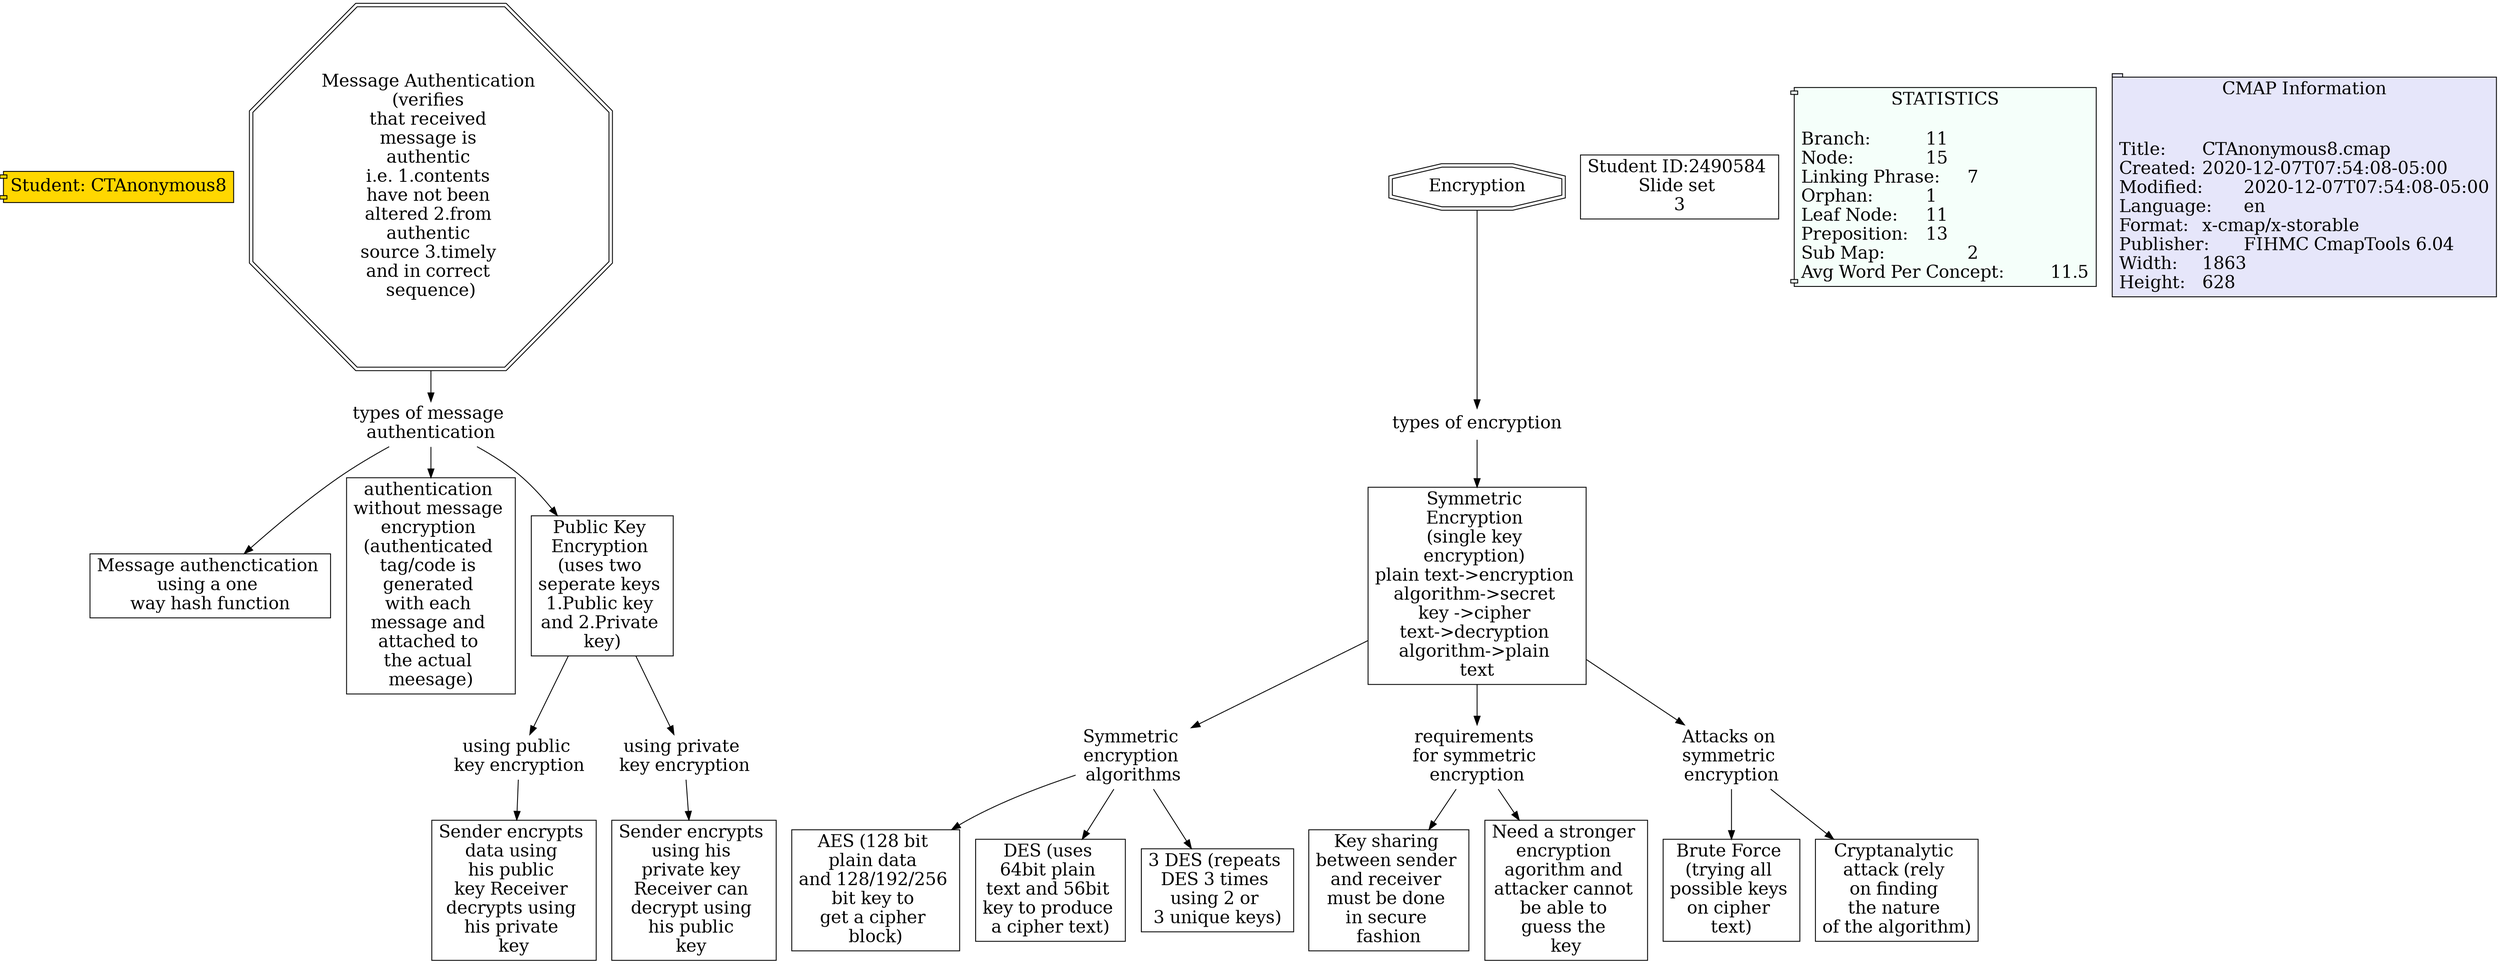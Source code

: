 // The Round Table
digraph {
	Student [label="Student: CTAnonymous8" fillcolor=gold fontsize=20 shape=component style=filled]
	"1RS0M1JFY-THP30K-3LD" [label="using public 
key encryption
" fontsize=20 shape=none]
	"1RS0M1JFY-1JPST5-3L9" [label="Sender encrypts 
data using 
his public 
key Receiver 
decrypts using 
his private 
key" fillcolor=white fontsize=20 shape=rect style=filled]
	"1RS0M1JFY-THP30K-3LD" -> "1RS0M1JFY-1JPST5-3L9" [constraint=true]
	"1RRZTT5QV-1ZBP9TL-8F" [label="Symmetric 
Encryption 
(single key 
encryption) 
plain text->encryption 
algorithm->secret 
key ->cipher 
text->decryption 
algorithm->plain 
text" fillcolor=white fontsize=20 shape=rect style=filled]
	"1RRZVK05F-1SFS67K-213" [label="Symmetric 
encryption 
algorithms" fontsize=20 shape=none]
	"1RRZTT5QV-1ZBP9TL-8F" -> "1RRZVK05F-1SFS67K-213" [constraint=true]
	"1RRZXYK8L-2B6RS7G-32L" [label="types of message 
authentication" fontsize=20 shape=none]
	"1RRZY4F37-28560RK-39D" [label="Message authenctication 
using a one 
way hash function
" fillcolor=white fontsize=20 shape=rect style=filled]
	"1RRZXYK8L-2B6RS7G-32L" -> "1RRZY4F37-28560RK-39D" [constraint=true]
	"1RRZXYK8L-2B6RS7G-32L" [label="types of message 
authentication" fontsize=20 shape=none]
	"1RRZXYK8L-842ZP8-32H" [label="authentication 
without message 
encryption 
(authenticated 
tag/code is 
generated 
with each 
message and 
attached to 
the actual 
meesage)" fillcolor=white fontsize=20 shape=rect style=filled]
	"1RRZXYK8L-2B6RS7G-32L" -> "1RRZXYK8L-842ZP8-32H" [constraint=true]
	"1RRZVZFM2-1BKZ31B-2WM" [label="Message Authentication 
(verifies 
that received 
message is 
authentic 
i.e. 1.contents 
have not been 
altered 2.from 
authentic 
source 3.timely 
and in correct 
sequence)" fillcolor=white fontsize=20 shape=doubleoctagon style=filled]
	"1RRZXYK8L-2B6RS7G-32L" [label="types of message 
authentication" fontsize=20 shape=none]
	"1RRZVZFM2-1BKZ31B-2WM" -> "1RRZXYK8L-2B6RS7G-32L" [constraint=true]
	"1RRZTT5QV-1ZBP9TL-8F" [label="Symmetric 
Encryption 
(single key 
encryption) 
plain text->encryption 
algorithm->secret 
key ->cipher 
text->decryption 
algorithm->plain 
text" fillcolor=white fontsize=20 shape=rect style=filled]
	"1RRZV60SS-R4RNHG-1CH" [label="requirements 
for symmetric 
encryption" fontsize=20 shape=none]
	"1RRZTT5QV-1ZBP9TL-8F" -> "1RRZV60SS-R4RNHG-1CH" [constraint=true]
	"1RS0M3WJ1-8LBK5P-3QY" [label="using private 
key encryption
" fontsize=20 shape=none]
	"1RS0M3WJ1-W5G68P-3QV" [label="Sender encrypts 
using his 
private key 
Receiver can 
decrypt using 
his public 
key " fillcolor=white fontsize=20 shape=rect style=filled]
	"1RS0M3WJ1-8LBK5P-3QY" -> "1RS0M3WJ1-W5G68P-3QV" [constraint=true]
	"1RRZVK05F-1SFS67K-213" [label="Symmetric 
encryption 
algorithms" fontsize=20 shape=none]
	"1RRZVQ7X7-24JXHJH-2LX" [label="AES (128 bit 
plain data 
and 128/192/256 
bit key to 
get a cipher 
block)" fillcolor=white fontsize=20 shape=rect style=filled]
	"1RRZVK05F-1SFS67K-213" -> "1RRZVQ7X7-24JXHJH-2LX" [constraint=true]
	"1RRZVGG1D-DLC9XG-1RK" [label="types of encryption
" fontsize=20 shape=none]
	"1RRZTT5QV-1ZBP9TL-8F" [label="Symmetric 
Encryption 
(single key 
encryption) 
plain text->encryption 
algorithm->secret 
key ->cipher 
text->decryption 
algorithm->plain 
text" fillcolor=white fontsize=20 shape=rect style=filled]
	"1RRZVGG1D-DLC9XG-1RK" -> "1RRZTT5QV-1ZBP9TL-8F" [constraint=true]
	"1RRZV60SS-R4RNHG-1CH" [label="requirements 
for symmetric 
encryption" fontsize=20 shape=none]
	"1RRZV8PK4-1NYT8DB-1K7" [label="Key sharing 
between sender 
and receiver 
must be done 
in secure 
fashion" fillcolor=white fontsize=20 shape=rect style=filled]
	"1RRZV60SS-R4RNHG-1CH" -> "1RRZV8PK4-1NYT8DB-1K7" [constraint=true]
	"1RRZTT5QV-1ZBP9TL-8F" [label="Symmetric 
Encryption 
(single key 
encryption) 
plain text->encryption 
algorithm->secret 
key ->cipher 
text->decryption 
algorithm->plain 
text" fillcolor=white fontsize=20 shape=rect style=filled]
	"1RRZTZWX6-2BYJB85-VP" [label="Attacks on 
symmetric 
encryption" fontsize=20 shape=none]
	"1RRZTT5QV-1ZBP9TL-8F" -> "1RRZTZWX6-2BYJB85-VP" [constraint=true]
	"1RRZTZWX6-2BYJB85-VP" [label="Attacks on 
symmetric 
encryption" fontsize=20 shape=none]
	"1RRZV3QQV-1HF9H17-162" [label="Brute Force 
(trying all 
possible keys 
on cipher 
text)" fillcolor=white fontsize=20 shape=rect style=filled]
	"1RRZTZWX6-2BYJB85-VP" -> "1RRZV3QQV-1HF9H17-162" [constraint=true]
	"1RRZV60SS-R4RNHG-1CH" [label="requirements 
for symmetric 
encryption" fontsize=20 shape=none]
	"1RRZV60SS-1DH103J-1CD" [label="Need a stronger 
encryption 
agorithm and 
attacker cannot 
be able to 
guess the 
key" fillcolor=white fontsize=20 shape=rect style=filled]
	"1RRZV60SS-R4RNHG-1CH" -> "1RRZV60SS-1DH103J-1CD" [constraint=true]
	"1RRZVK05F-1SFS67K-213" [label="Symmetric 
encryption 
algorithms" fontsize=20 shape=none]
	"1RRZVK04Y-1S4Y64M-210" [label="DES (uses 
64bit plain 
text and 56bit 
key to produce 
a cipher text)
" fillcolor=white fontsize=20 shape=rect style=filled]
	"1RRZVK05F-1SFS67K-213" -> "1RRZVK04Y-1S4Y64M-210" [constraint=true]
	"1RRZVK05F-1SFS67K-213" [label="Symmetric 
encryption 
algorithms" fontsize=20 shape=none]
	"1RRZVNFRH-DD5ZH6-2FT" [label="3 DES (repeats 
DES 3 times 
using 2 or 
3 unique keys)
" fillcolor=white fontsize=20 shape=rect style=filled]
	"1RRZVK05F-1SFS67K-213" -> "1RRZVNFRH-DD5ZH6-2FT" [constraint=true]
	"1RRZXYK8L-2B6RS7G-32L" [label="types of message 
authentication" fontsize=20 shape=none]
	"1RRZYXGB4-4HQTSH-3CT" [label="Public Key 
Encryption 
(uses two 
seperate keys 
1.Public key 
and 2.Private 
key)" fillcolor=white fontsize=20 shape=rect style=filled]
	"1RRZXYK8L-2B6RS7G-32L" -> "1RRZYXGB4-4HQTSH-3CT" [constraint=true]
	"1RRZTZWX6-2BYJB85-VP" [label="Attacks on 
symmetric 
encryption" fontsize=20 shape=none]
	"1RRZTZWX6-1JNW55B-VL" [label="Cryptanalytic 
attack (rely 
on finding 
the nature 
of the algorithm)
" fillcolor=white fontsize=20 shape=rect style=filled]
	"1RRZTZWX6-2BYJB85-VP" -> "1RRZTZWX6-1JNW55B-VL" [constraint=true]
	"1RRZYXGB4-4HQTSH-3CT" [label="Public Key 
Encryption 
(uses two 
seperate keys 
1.Public key 
and 2.Private 
key)" fillcolor=white fontsize=20 shape=rect style=filled]
	"1RS0M3WJ1-8LBK5P-3QY" [label="using private 
key encryption
" fontsize=20 shape=none]
	"1RRZYXGB4-4HQTSH-3CT" -> "1RS0M3WJ1-8LBK5P-3QY" [constraint=true]
	"1RRZYXGB4-4HQTSH-3CT" [label="Public Key 
Encryption 
(uses two 
seperate keys 
1.Public key 
and 2.Private 
key)" fillcolor=white fontsize=20 shape=rect style=filled]
	"1RS0M1JFY-THP30K-3LD" [label="using public 
key encryption
" fontsize=20 shape=none]
	"1RRZYXGB4-4HQTSH-3CT" -> "1RS0M1JFY-THP30K-3LD" [constraint=true]
	"1RRZVFV8Q-12VXLBC-1QT" [label=Encryption fillcolor=white fontsize=20 shape=doubleoctagon style=filled]
	"1RRZVGG1D-DLC9XG-1RK" [label="types of encryption
" fontsize=20 shape=none]
	"1RRZVFV8Q-12VXLBC-1QT" -> "1RRZVGG1D-DLC9XG-1RK" [constraint=true]
	"1RS0M82W3-11GCK34-3WF" [label="Student ID:2490584 
Slide set 
3" fillcolor=white fontsize=20 shape=rect style=filled]
	statictics [label="STATISTICS
\lBranch:		11\lNode:		15\lLinking Phrase:	7\lOrphan:		1\lLeaf Node:	11\lPreposition:	13\lSub Map:		2\lAvg Word Per Concept:	11.5\l" Gsplines=true fillcolor="#F5FFFA" fontsize=20 shape=component style=filled]
	file_info [label="CMAP Information

\lTitle:	CTAnonymous8.cmap\lCreated:	2020-12-07T07:54:08-05:00\lModified:	2020-12-07T07:54:08-05:00\lLanguage:	en\lFormat:	x-cmap/x-storable\lPublisher:	FIHMC CmapTools 6.04\lWidth:	1863\lHeight:	628\l" Gsplines=true fillcolor="#E6E6FA" fontsize=20 shape=tab style=filled]
}

